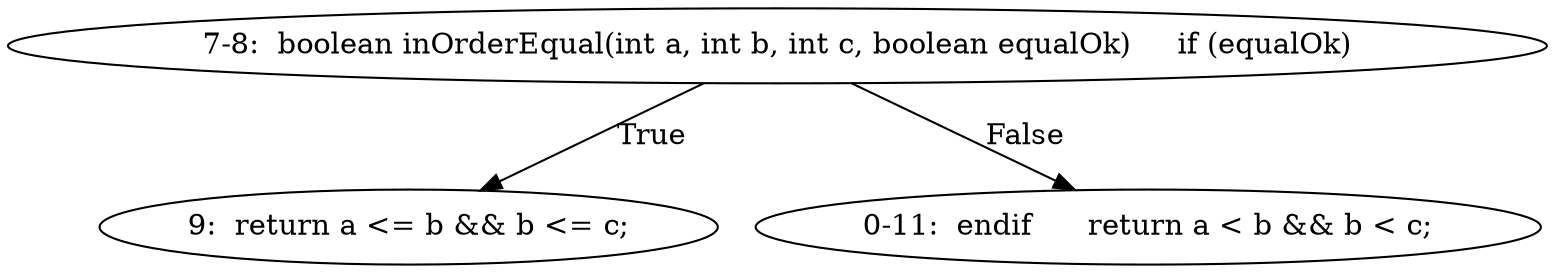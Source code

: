 digraph result_test { 
// graph-vertices
  a1  [label="7-8:  boolean inOrderEqual(int a, int b, int c, boolean equalOk)	if (equalOk)"]; 
  2  [label="9:  return a <= b && b <= c;"]; 
  a2  [label="0-11:  endif	return a < b && b < c;"]; 
// graph-edges
  a1 -> 2  [label="True"]; 
  a1 -> a2  [label="False"]; 
}
